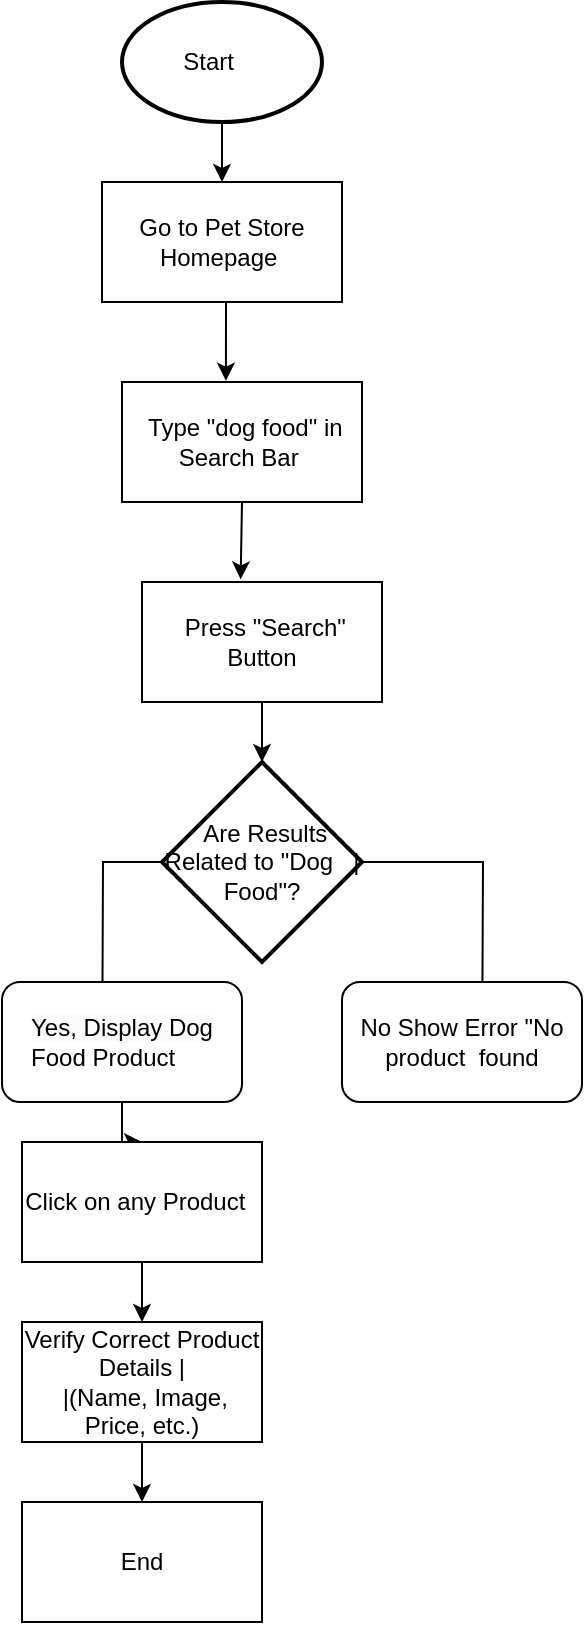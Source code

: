 <mxfile version="24.7.17">
  <diagram name="Page-1" id="b9EgZ2ABsAyf0z_zB-ob">
    <mxGraphModel dx="786" dy="457" grid="1" gridSize="10" guides="1" tooltips="1" connect="1" arrows="1" fold="1" page="1" pageScale="1" pageWidth="850" pageHeight="1100" math="0" shadow="0">
      <root>
        <mxCell id="0" />
        <mxCell id="1" parent="0" />
        <mxCell id="vU4Al4OIlwPkarX8NX8T-4" value="" style="edgeStyle=orthogonalEdgeStyle;rounded=0;orthogonalLoop=1;jettySize=auto;html=1;" parent="1" source="vU4Al4OIlwPkarX8NX8T-2" edge="1">
          <mxGeometry relative="1" as="geometry">
            <mxPoint x="260" y="480" as="targetPoint" />
          </mxGeometry>
        </mxCell>
        <mxCell id="vU4Al4OIlwPkarX8NX8T-2" value="&lt;span style=&quot;text-align: left;&quot;&gt;&amp;nbsp;Start&amp;nbsp; &amp;nbsp; &amp;nbsp;&lt;/span&gt;" style="strokeWidth=2;html=1;shape=mxgraph.flowchart.start_1;whiteSpace=wrap;" parent="1" vertex="1">
          <mxGeometry x="210" y="390" width="100" height="60" as="geometry" />
        </mxCell>
        <mxCell id="V0LDAQZ5q9o_A2dhZnR5-2" value="&lt;span style=&quot;text-align: left;&quot;&gt;Go to Pet Store Homepage&amp;nbsp;&lt;/span&gt;" style="rounded=0;whiteSpace=wrap;html=1;" parent="1" vertex="1">
          <mxGeometry x="200" y="480" width="120" height="60" as="geometry" />
        </mxCell>
        <mxCell id="V0LDAQZ5q9o_A2dhZnR5-3" value="&lt;span style=&quot;text-align: left;&quot;&gt;&amp;nbsp;Type &quot;dog food&quot; in Search Bar&amp;nbsp;&lt;/span&gt;" style="rounded=0;whiteSpace=wrap;html=1;" parent="1" vertex="1">
          <mxGeometry x="210" y="580" width="120" height="60" as="geometry" />
        </mxCell>
        <mxCell id="V0LDAQZ5q9o_A2dhZnR5-4" style="edgeStyle=orthogonalEdgeStyle;rounded=0;orthogonalLoop=1;jettySize=auto;html=1;exitX=0.5;exitY=1;exitDx=0;exitDy=0;entryX=0.433;entryY=-0.011;entryDx=0;entryDy=0;entryPerimeter=0;" parent="1" source="V0LDAQZ5q9o_A2dhZnR5-2" target="V0LDAQZ5q9o_A2dhZnR5-3" edge="1">
          <mxGeometry relative="1" as="geometry" />
        </mxCell>
        <mxCell id="V0LDAQZ5q9o_A2dhZnR5-5" value="&lt;span style=&quot;text-align: left;&quot;&gt;&amp;nbsp;Press &quot;Search&quot; Button&lt;/span&gt;" style="rounded=0;whiteSpace=wrap;html=1;" parent="1" vertex="1">
          <mxGeometry x="220" y="680" width="120" height="60" as="geometry" />
        </mxCell>
        <mxCell id="V0LDAQZ5q9o_A2dhZnR5-6" style="edgeStyle=orthogonalEdgeStyle;rounded=0;orthogonalLoop=1;jettySize=auto;html=1;exitX=0.5;exitY=1;exitDx=0;exitDy=0;entryX=0.411;entryY=-0.022;entryDx=0;entryDy=0;entryPerimeter=0;" parent="1" source="V0LDAQZ5q9o_A2dhZnR5-3" target="V0LDAQZ5q9o_A2dhZnR5-5" edge="1">
          <mxGeometry relative="1" as="geometry" />
        </mxCell>
        <mxCell id="V0LDAQZ5q9o_A2dhZnR5-11" style="edgeStyle=orthogonalEdgeStyle;rounded=0;orthogonalLoop=1;jettySize=auto;html=1;" parent="1" source="V0LDAQZ5q9o_A2dhZnR5-9" edge="1">
          <mxGeometry relative="1" as="geometry">
            <mxPoint x="200" y="940" as="targetPoint" />
          </mxGeometry>
        </mxCell>
        <mxCell id="V0LDAQZ5q9o_A2dhZnR5-12" style="edgeStyle=orthogonalEdgeStyle;rounded=0;orthogonalLoop=1;jettySize=auto;html=1;" parent="1" source="V0LDAQZ5q9o_A2dhZnR5-9" edge="1">
          <mxGeometry relative="1" as="geometry">
            <mxPoint x="390" y="930" as="targetPoint" />
          </mxGeometry>
        </mxCell>
        <mxCell id="V0LDAQZ5q9o_A2dhZnR5-9" value="&lt;span style=&quot;text-align: left;&quot;&gt;&amp;nbsp;Are Results Related to &quot;Dog&amp;nbsp; &amp;nbsp;|&lt;/span&gt;&lt;br style=&quot;padding: 0px; margin: 0px; text-align: left;&quot;&gt;&lt;span style=&quot;text-align: left;&quot;&gt;&amp;nbsp;Food&quot;?&amp;nbsp;&lt;/span&gt;" style="strokeWidth=2;html=1;shape=mxgraph.flowchart.decision;whiteSpace=wrap;" parent="1" vertex="1">
          <mxGeometry x="230" y="770" width="100" height="100" as="geometry" />
        </mxCell>
        <mxCell id="V0LDAQZ5q9o_A2dhZnR5-10" style="edgeStyle=orthogonalEdgeStyle;rounded=0;orthogonalLoop=1;jettySize=auto;html=1;entryX=0.5;entryY=0;entryDx=0;entryDy=0;entryPerimeter=0;" parent="1" source="V0LDAQZ5q9o_A2dhZnR5-5" target="V0LDAQZ5q9o_A2dhZnR5-9" edge="1">
          <mxGeometry relative="1" as="geometry" />
        </mxCell>
        <mxCell id="V0LDAQZ5q9o_A2dhZnR5-13" value="&lt;br&gt;&lt;span style=&quot;color: rgb(0, 0, 0); font-family: Helvetica; font-size: 12px; font-style: normal; font-variant-ligatures: normal; font-variant-caps: normal; font-weight: 400; letter-spacing: normal; orphans: 2; text-align: left; text-indent: 0px; text-transform: none; widows: 2; word-spacing: 0px; -webkit-text-stroke-width: 0px; white-space: normal; background-color: rgb(251, 251, 251); text-decoration-thickness: initial; text-decoration-style: initial; text-decoration-color: initial; display: inline !important; float: none;&quot;&gt;Yes, Display Dog&lt;/span&gt;&lt;div&gt;&lt;div style=&quot;text-align: left;&quot;&gt;Food Product&lt;/div&gt;&lt;br&gt;&lt;/div&gt;" style="rounded=1;whiteSpace=wrap;html=1;" parent="1" vertex="1">
          <mxGeometry x="150" y="880" width="120" height="60" as="geometry" />
        </mxCell>
        <mxCell id="V0LDAQZ5q9o_A2dhZnR5-14" value="No Show Error &quot;No product&amp;nbsp; found" style="rounded=1;whiteSpace=wrap;html=1;" parent="1" vertex="1">
          <mxGeometry x="320" y="880" width="120" height="60" as="geometry" />
        </mxCell>
        <mxCell id="V0LDAQZ5q9o_A2dhZnR5-17" value="" style="edgeStyle=orthogonalEdgeStyle;rounded=0;orthogonalLoop=1;jettySize=auto;html=1;" parent="1" source="V0LDAQZ5q9o_A2dhZnR5-13" target="V0LDAQZ5q9o_A2dhZnR5-16" edge="1">
          <mxGeometry relative="1" as="geometry">
            <mxPoint x="210" y="1000" as="targetPoint" />
            <mxPoint x="210" y="940" as="sourcePoint" />
          </mxGeometry>
        </mxCell>
        <mxCell id="V0LDAQZ5q9o_A2dhZnR5-19" style="edgeStyle=orthogonalEdgeStyle;rounded=0;orthogonalLoop=1;jettySize=auto;html=1;exitX=0.5;exitY=1;exitDx=0;exitDy=0;" parent="1" source="V0LDAQZ5q9o_A2dhZnR5-16" edge="1">
          <mxGeometry relative="1" as="geometry">
            <mxPoint x="220" y="1050" as="targetPoint" />
          </mxGeometry>
        </mxCell>
        <mxCell id="V0LDAQZ5q9o_A2dhZnR5-16" value="&lt;span style=&quot;text-align: left;&quot;&gt;Click on any Product&amp;nbsp;&amp;nbsp;&lt;/span&gt;" style="rounded=0;whiteSpace=wrap;html=1;" parent="1" vertex="1">
          <mxGeometry x="160" y="960" width="120" height="60" as="geometry" />
        </mxCell>
        <mxCell id="V0LDAQZ5q9o_A2dhZnR5-24" style="edgeStyle=orthogonalEdgeStyle;rounded=0;orthogonalLoop=1;jettySize=auto;html=1;exitX=0.5;exitY=1;exitDx=0;exitDy=0;" parent="1" source="V0LDAQZ5q9o_A2dhZnR5-20" target="V0LDAQZ5q9o_A2dhZnR5-22" edge="1">
          <mxGeometry relative="1" as="geometry" />
        </mxCell>
        <mxCell id="V0LDAQZ5q9o_A2dhZnR5-20" value="&lt;span style=&quot;text-align: left;&quot;&gt;Verify Correct Product Details |&lt;/span&gt;&lt;br style=&quot;padding: 0px; margin: 0px; text-align: left;&quot;&gt;&lt;span style=&quot;text-align: left;&quot;&gt;&amp;nbsp;|(Name, Image, Price, etc.)&lt;/span&gt;" style="rounded=0;whiteSpace=wrap;html=1;" parent="1" vertex="1">
          <mxGeometry x="160" y="1050" width="120" height="60" as="geometry" />
        </mxCell>
        <mxCell id="V0LDAQZ5q9o_A2dhZnR5-22" value="End" style="rounded=0;whiteSpace=wrap;html=1;" parent="1" vertex="1">
          <mxGeometry x="160" y="1140" width="120" height="60" as="geometry" />
        </mxCell>
      </root>
    </mxGraphModel>
  </diagram>
</mxfile>
